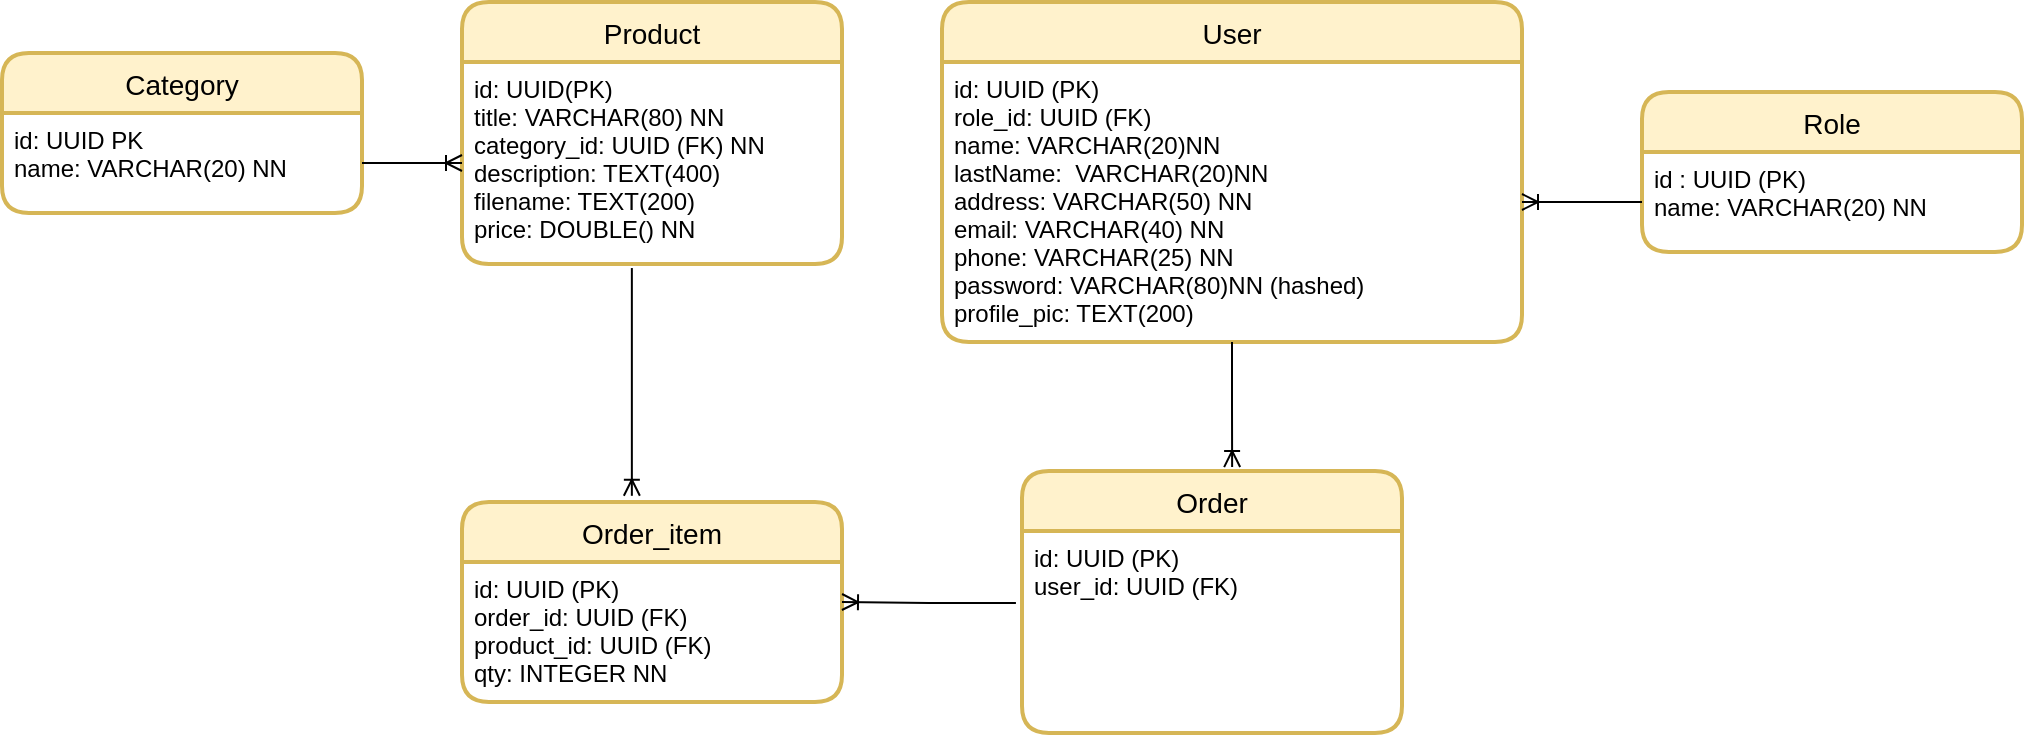 <mxfile version="16.2.4" type="device"><diagram name="Page-1" id="e56a1550-8fbb-45ad-956c-1786394a9013"><mxGraphModel dx="1422" dy="796" grid="1" gridSize="10" guides="1" tooltips="1" connect="1" arrows="1" fold="1" page="1" pageScale="1" pageWidth="1169" pageHeight="827" background="#ffffff" math="0" shadow="0"><root><mxCell id="0"/><mxCell id="1" parent="0"/><mxCell id="N13pynlXSvDG82chDwCS-36" value="User" style="swimlane;childLayout=stackLayout;horizontal=1;startSize=30;horizontalStack=0;rounded=1;fontSize=14;fontStyle=0;strokeWidth=2;resizeParent=0;resizeLast=1;shadow=0;dashed=0;align=center;fillColor=#fff2cc;strokeColor=#d6b656;" parent="1" vertex="1"><mxGeometry x="810" y="320" width="290" height="170" as="geometry"/></mxCell><mxCell id="N13pynlXSvDG82chDwCS-37" value="id: UUID (PK)&#xA;role_id: UUID (FK)&#xA;name: VARCHAR(20)NN&#xA;lastName:  VARCHAR(20)NN&#xA;address: VARCHAR(50) NN&#xA;email: VARCHAR(40) NN&#xA;phone: VARCHAR(25) NN&#xA;password: VARCHAR(80)NN (hashed)&#xA;profile_pic: TEXT(200)&#xA;" style="align=left;strokeColor=none;fillColor=none;spacingLeft=4;fontSize=12;verticalAlign=top;resizable=0;rotatable=0;part=1;" parent="N13pynlXSvDG82chDwCS-36" vertex="1"><mxGeometry y="30" width="290" height="140" as="geometry"/></mxCell><mxCell id="N13pynlXSvDG82chDwCS-38" value="Role" style="swimlane;childLayout=stackLayout;horizontal=1;startSize=30;horizontalStack=0;rounded=1;fontSize=14;fontStyle=0;strokeWidth=2;resizeParent=0;resizeLast=1;shadow=0;dashed=0;align=center;fillColor=#fff2cc;strokeColor=#d6b656;" parent="1" vertex="1"><mxGeometry x="1160" y="365" width="190" height="80" as="geometry"/></mxCell><mxCell id="N13pynlXSvDG82chDwCS-39" value="id : UUID (PK)&#xA;name: VARCHAR(20) NN&#xA;&#xA;" style="align=left;strokeColor=none;fillColor=none;spacingLeft=4;fontSize=12;verticalAlign=top;resizable=0;rotatable=0;part=1;" parent="N13pynlXSvDG82chDwCS-38" vertex="1"><mxGeometry y="30" width="190" height="50" as="geometry"/></mxCell><mxCell id="N13pynlXSvDG82chDwCS-46" value="Product" style="swimlane;childLayout=stackLayout;horizontal=1;startSize=30;horizontalStack=0;rounded=1;fontSize=14;fontStyle=0;strokeWidth=2;resizeParent=0;resizeLast=1;shadow=0;dashed=0;align=center;fillColor=#fff2cc;strokeColor=#d6b656;" parent="1" vertex="1"><mxGeometry x="570" y="320" width="190" height="131" as="geometry"/></mxCell><mxCell id="N13pynlXSvDG82chDwCS-47" value="id: UUID(PK)&#xA;title: VARCHAR(80) NN&#xA;category_id: UUID (FK) NN&#xA;description: TEXT(400) &#xA;filename: TEXT(200) &#xA;price: DOUBLE() NN&#xA;&#xA;" style="align=left;strokeColor=none;fillColor=none;spacingLeft=4;fontSize=12;verticalAlign=top;resizable=0;rotatable=0;part=1;" parent="N13pynlXSvDG82chDwCS-46" vertex="1"><mxGeometry y="30" width="190" height="101" as="geometry"/></mxCell><mxCell id="N13pynlXSvDG82chDwCS-57" value="" style="fontSize=12;html=1;endArrow=ERoneToMany;rounded=0;exitX=0;exitY=0.5;exitDx=0;exitDy=0;edgeStyle=elbowEdgeStyle;" parent="1" source="N13pynlXSvDG82chDwCS-39" target="N13pynlXSvDG82chDwCS-37" edge="1"><mxGeometry width="100" height="100" relative="1" as="geometry"><mxPoint x="1540" y="320" as="sourcePoint"/><mxPoint x="1560" y="360" as="targetPoint"/></mxGeometry></mxCell><mxCell id="N13pynlXSvDG82chDwCS-73" value="Category" style="swimlane;childLayout=stackLayout;horizontal=1;startSize=30;horizontalStack=0;rounded=1;fontSize=14;fontStyle=0;strokeWidth=2;resizeParent=0;resizeLast=1;shadow=0;dashed=0;align=center;fillColor=#fff2cc;strokeColor=#d6b656;" parent="1" vertex="1"><mxGeometry x="340" y="345.5" width="180" height="80" as="geometry"/></mxCell><mxCell id="N13pynlXSvDG82chDwCS-74" value="id: UUID PK&#xA;name: VARCHAR(20) NN" style="align=left;strokeColor=none;fillColor=none;spacingLeft=4;fontSize=12;verticalAlign=top;resizable=0;rotatable=0;part=1;" parent="N13pynlXSvDG82chDwCS-73" vertex="1"><mxGeometry y="30" width="180" height="50" as="geometry"/></mxCell><mxCell id="N13pynlXSvDG82chDwCS-84" style="edgeStyle=none;rounded=0;orthogonalLoop=1;jettySize=auto;html=1;exitX=0.75;exitY=0;exitDx=0;exitDy=0;endArrow=cross;endFill=0;" parent="N13pynlXSvDG82chDwCS-73" source="N13pynlXSvDG82chDwCS-74" target="N13pynlXSvDG82chDwCS-74" edge="1"><mxGeometry relative="1" as="geometry"/></mxCell><mxCell id="N13pynlXSvDG82chDwCS-83" value="" style="edgeStyle=elbowEdgeStyle;fontSize=12;html=1;endArrow=ERoneToMany;rounded=0;entryX=0;entryY=0.5;entryDx=0;entryDy=0;exitX=1;exitY=0.5;exitDx=0;exitDy=0;" parent="1" source="N13pynlXSvDG82chDwCS-74" target="N13pynlXSvDG82chDwCS-47" edge="1"><mxGeometry width="100" height="100" relative="1" as="geometry"><mxPoint x="210" y="644.5" as="sourcePoint"/><mxPoint x="250" y="644.5" as="targetPoint"/></mxGeometry></mxCell><mxCell id="72CcavR28HzfnEtYAM0X-1" value="Order" style="swimlane;childLayout=stackLayout;horizontal=1;startSize=30;horizontalStack=0;rounded=1;fontSize=14;fontStyle=0;strokeWidth=2;resizeParent=0;resizeLast=1;shadow=0;dashed=0;align=center;fillColor=#fff2cc;strokeColor=#d6b656;" vertex="1" parent="1"><mxGeometry x="850" y="554.5" width="190" height="131" as="geometry"/></mxCell><mxCell id="72CcavR28HzfnEtYAM0X-2" value="id: UUID (PK)&#xA;user_id: UUID (FK)" style="align=left;strokeColor=none;fillColor=none;spacingLeft=4;fontSize=12;verticalAlign=top;resizable=0;rotatable=0;part=1;" vertex="1" parent="72CcavR28HzfnEtYAM0X-1"><mxGeometry y="30" width="190" height="101" as="geometry"/></mxCell><mxCell id="72CcavR28HzfnEtYAM0X-3" value="Order_item" style="swimlane;childLayout=stackLayout;horizontal=1;startSize=30;horizontalStack=0;rounded=1;fontSize=14;fontStyle=0;strokeWidth=2;resizeParent=0;resizeLast=1;shadow=0;dashed=0;align=center;fillColor=#fff2cc;strokeColor=#d6b656;" vertex="1" parent="1"><mxGeometry x="570" y="570" width="190" height="100" as="geometry"/></mxCell><mxCell id="72CcavR28HzfnEtYAM0X-4" value="id: UUID (PK)&#xA;order_id: UUID (FK)&#xA;product_id: UUID (FK)&#xA;qty: INTEGER NN&#xA;" style="align=left;strokeColor=none;fillColor=none;spacingLeft=4;fontSize=12;verticalAlign=top;resizable=0;rotatable=0;part=1;" vertex="1" parent="72CcavR28HzfnEtYAM0X-3"><mxGeometry y="30" width="190" height="70" as="geometry"/></mxCell><mxCell id="72CcavR28HzfnEtYAM0X-6" value="" style="fontSize=12;html=1;endArrow=ERoneToMany;rounded=0;exitX=-0.016;exitY=0.356;exitDx=0;exitDy=0;edgeStyle=elbowEdgeStyle;entryX=1;entryY=0.5;entryDx=0;entryDy=0;exitPerimeter=0;" edge="1" parent="1" source="72CcavR28HzfnEtYAM0X-2" target="72CcavR28HzfnEtYAM0X-3"><mxGeometry width="100" height="100" relative="1" as="geometry"><mxPoint x="890" y="600" as="sourcePoint"/><mxPoint x="790" y="645" as="targetPoint"/></mxGeometry></mxCell><mxCell id="72CcavR28HzfnEtYAM0X-8" value="" style="edgeStyle=orthogonalEdgeStyle;fontSize=12;html=1;endArrow=ERoneToMany;rounded=0;exitX=0.5;exitY=1;exitDx=0;exitDy=0;entryX=0.553;entryY=-0.015;entryDx=0;entryDy=0;entryPerimeter=0;" edge="1" parent="1" source="N13pynlXSvDG82chDwCS-37" target="72CcavR28HzfnEtYAM0X-1"><mxGeometry width="100" height="100" relative="1" as="geometry"><mxPoint x="664.93" y="463.02" as="sourcePoint"/><mxPoint x="664.93" y="576.9" as="targetPoint"/></mxGeometry></mxCell><mxCell id="72CcavR28HzfnEtYAM0X-5" value="" style="edgeStyle=orthogonalEdgeStyle;fontSize=12;html=1;endArrow=ERoneToMany;rounded=0;exitX=0.447;exitY=1.02;exitDx=0;exitDy=0;exitPerimeter=0;entryX=0.447;entryY=-0.031;entryDx=0;entryDy=0;entryPerimeter=0;" edge="1" parent="1" source="N13pynlXSvDG82chDwCS-47" target="72CcavR28HzfnEtYAM0X-3"><mxGeometry width="100" height="100" relative="1" as="geometry"><mxPoint x="620" y="490" as="sourcePoint"/><mxPoint x="510" y="490" as="targetPoint"/></mxGeometry></mxCell></root></mxGraphModel></diagram></mxfile>